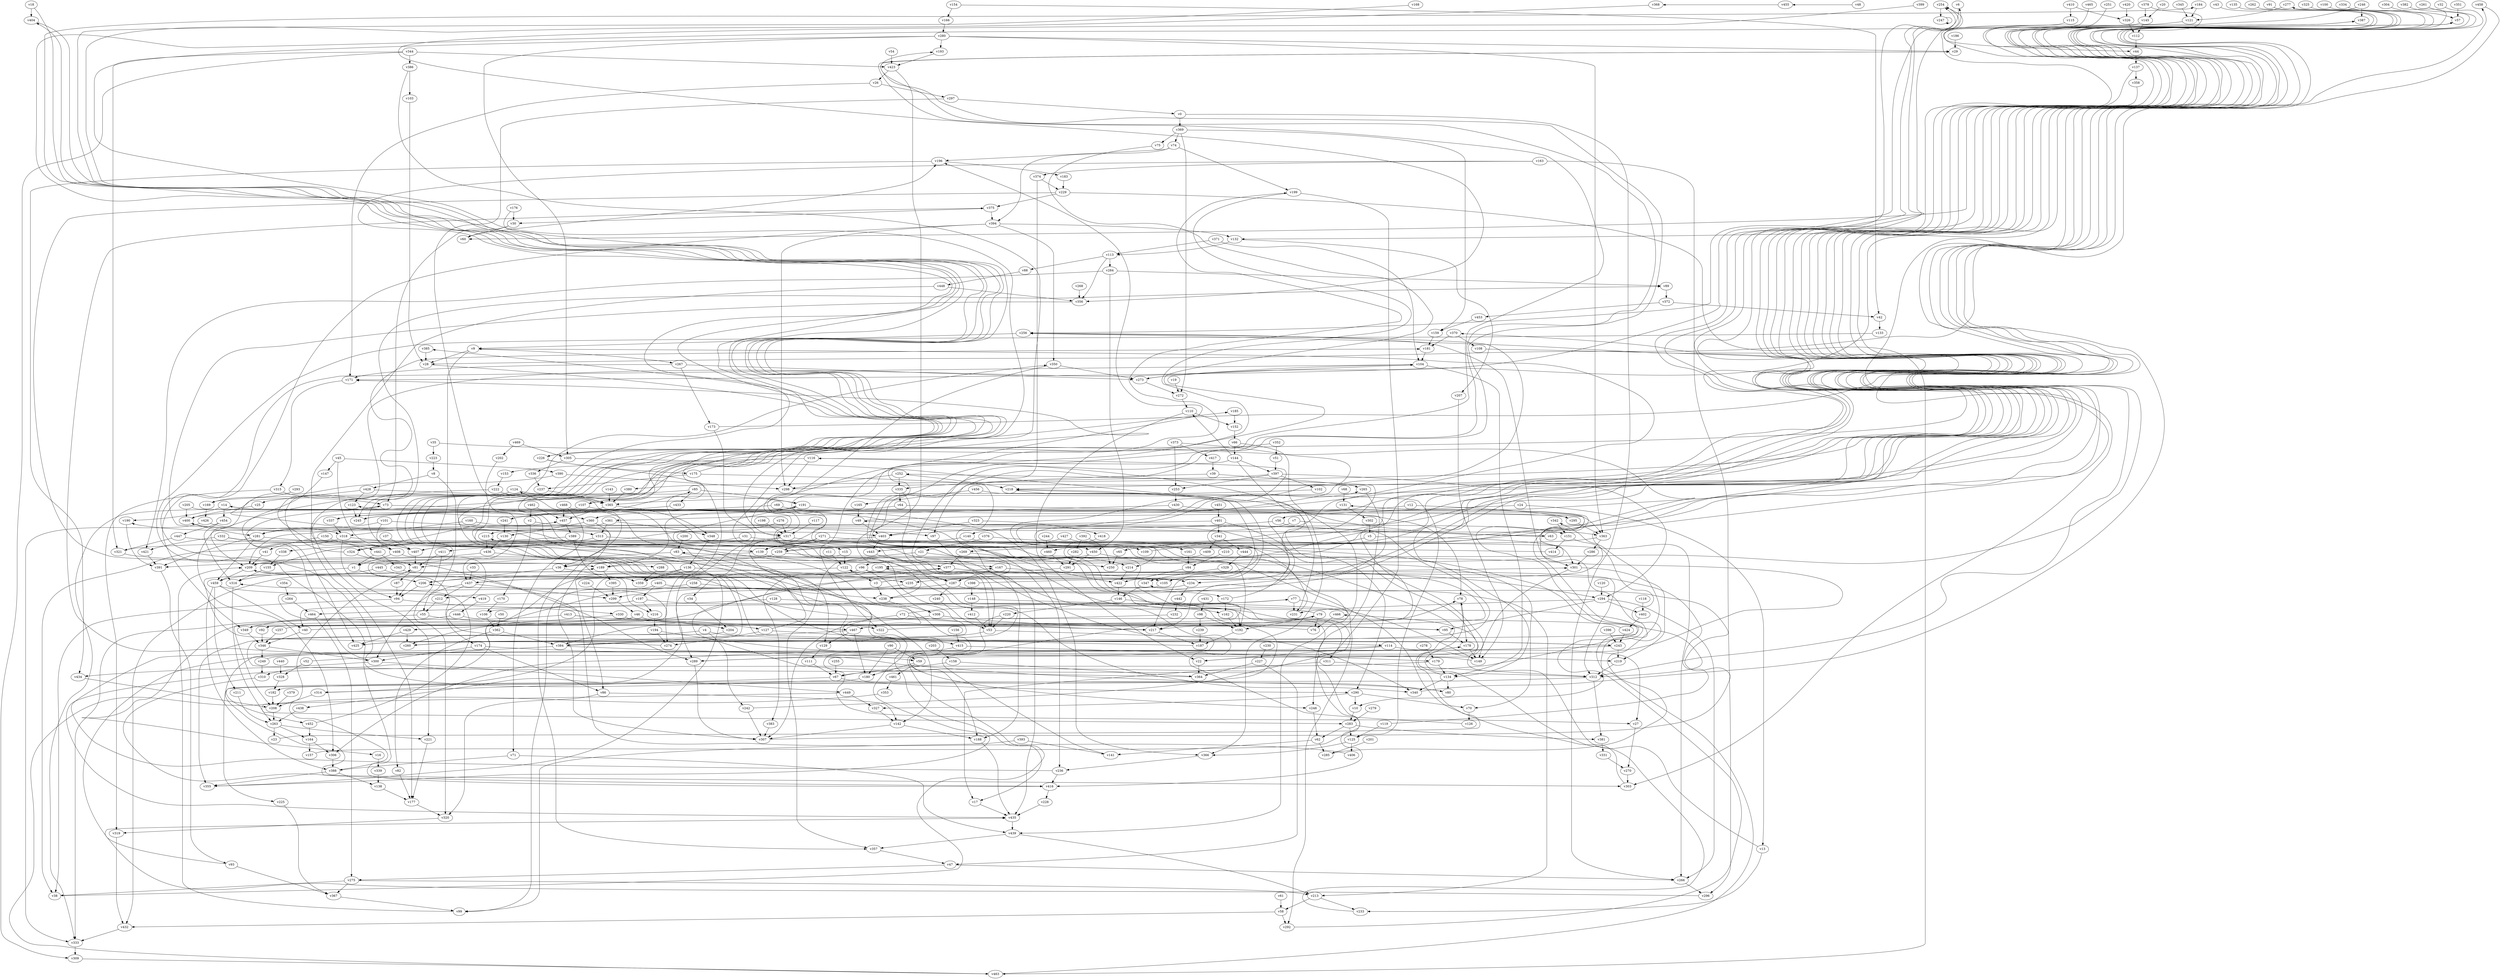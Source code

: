 // Benchmark game 703 - 470 vertices
// time_bound: 140
// targets: v335
digraph G {
    v0 [name="v0", player=0];
    v1 [name="v1", player=0];
    v2 [name="v2", player=0];
    v3 [name="v3", player=0];
    v4 [name="v4", player=0];
    v5 [name="v5", player=0];
    v6 [name="v6", player=0];
    v7 [name="v7", player=0];
    v8 [name="v8", player=1];
    v9 [name="v9", player=1];
    v10 [name="v10", player=1];
    v11 [name="v11", player=1];
    v12 [name="v12", player=0];
    v13 [name="v13", player=0];
    v14 [name="v14", player=1];
    v15 [name="v15", player=1];
    v16 [name="v16", player=1];
    v17 [name="v17", player=1];
    v18 [name="v18", player=0];
    v19 [name="v19", player=1];
    v20 [name="v20", player=0];
    v21 [name="v21", player=1];
    v22 [name="v22", player=1];
    v23 [name="v23", player=0];
    v24 [name="v24", player=1];
    v25 [name="v25", player=0];
    v26 [name="v26", player=0];
    v27 [name="v27", player=1];
    v28 [name="v28", player=0];
    v29 [name="v29", player=0];
    v30 [name="v30", player=0];
    v31 [name="v31", player=0];
    v32 [name="v32", player=0];
    v33 [name="v33", player=1];
    v34 [name="v34", player=1];
    v35 [name="v35", player=1];
    v36 [name="v36", player=0];
    v37 [name="v37", player=1];
    v38 [name="v38", player=1];
    v39 [name="v39", player=0];
    v40 [name="v40", player=1];
    v41 [name="v41", player=1];
    v42 [name="v42", player=0];
    v43 [name="v43", player=0];
    v44 [name="v44", player=1];
    v45 [name="v45", player=0];
    v46 [name="v46", player=1];
    v47 [name="v47", player=0];
    v48 [name="v48", player=0];
    v49 [name="v49", player=1];
    v50 [name="v50", player=0];
    v51 [name="v51", player=0];
    v52 [name="v52", player=0];
    v53 [name="v53", player=1];
    v54 [name="v54", player=1];
    v55 [name="v55", player=1];
    v56 [name="v56", player=0];
    v57 [name="v57", player=1];
    v58 [name="v58", player=1];
    v59 [name="v59", player=1];
    v60 [name="v60", player=1];
    v61 [name="v61", player=1];
    v62 [name="v62", player=1];
    v63 [name="v63", player=0];
    v64 [name="v64", player=0];
    v65 [name="v65", player=1];
    v66 [name="v66", player=0];
    v67 [name="v67", player=0];
    v68 [name="v68", player=1];
    v69 [name="v69", player=0];
    v70 [name="v70", player=1];
    v71 [name="v71", player=1];
    v72 [name="v72", player=0];
    v73 [name="v73", player=1];
    v74 [name="v74", player=1];
    v75 [name="v75", player=0];
    v76 [name="v76", player=0];
    v77 [name="v77", player=0];
    v78 [name="v78", player=0];
    v79 [name="v79", player=1];
    v80 [name="v80", player=1];
    v81 [name="v81", player=1];
    v82 [name="v82", player=0];
    v83 [name="v83", player=1];
    v84 [name="v84", player=0];
    v85 [name="v85", player=0];
    v86 [name="v86", player=1];
    v87 [name="v87", player=0];
    v88 [name="v88", player=1];
    v89 [name="v89", player=0];
    v90 [name="v90", player=1];
    v91 [name="v91", player=0];
    v92 [name="v92", player=0];
    v93 [name="v93", player=0];
    v94 [name="v94", player=0];
    v95 [name="v95", player=1];
    v96 [name="v96", player=1];
    v97 [name="v97", player=1];
    v98 [name="v98", player=0];
    v99 [name="v99", player=1];
    v100 [name="v100", player=0];
    v101 [name="v101", player=0];
    v102 [name="v102", player=0];
    v103 [name="v103", player=0];
    v104 [name="v104", player=1];
    v105 [name="v105", player=1];
    v106 [name="v106", player=0];
    v107 [name="v107", player=0];
    v108 [name="v108", player=0];
    v109 [name="v109", player=0];
    v110 [name="v110", player=1];
    v111 [name="v111", player=0];
    v112 [name="v112", player=0];
    v113 [name="v113", player=0];
    v114 [name="v114", player=0];
    v115 [name="v115", player=1];
    v116 [name="v116", player=0];
    v117 [name="v117", player=1];
    v118 [name="v118", player=1];
    v119 [name="v119", player=1];
    v120 [name="v120", player=0];
    v121 [name="v121", player=1];
    v122 [name="v122", player=1];
    v123 [name="v123", player=0];
    v124 [name="v124", player=0];
    v125 [name="v125", player=1];
    v126 [name="v126", player=1];
    v127 [name="v127", player=1];
    v128 [name="v128", player=1];
    v129 [name="v129", player=0];
    v130 [name="v130", player=1];
    v131 [name="v131", player=0];
    v132 [name="v132", player=1];
    v133 [name="v133", player=1];
    v134 [name="v134", player=0];
    v135 [name="v135", player=1];
    v136 [name="v136", player=0];
    v137 [name="v137", player=1];
    v138 [name="v138", player=0];
    v139 [name="v139", player=1];
    v140 [name="v140", player=1];
    v141 [name="v141", player=1];
    v142 [name="v142", player=1];
    v143 [name="v143", player=0];
    v144 [name="v144", player=1];
    v145 [name="v145", player=1];
    v146 [name="v146", player=0];
    v147 [name="v147", player=1];
    v148 [name="v148", player=1];
    v149 [name="v149", player=0];
    v150 [name="v150", player=0];
    v151 [name="v151", player=1];
    v152 [name="v152", player=0];
    v153 [name="v153", player=1];
    v154 [name="v154", player=0];
    v155 [name="v155", player=1];
    v156 [name="v156", player=0];
    v157 [name="v157", player=1];
    v158 [name="v158", player=0];
    v159 [name="v159", player=1];
    v160 [name="v160", player=0];
    v161 [name="v161", player=1];
    v162 [name="v162", player=0];
    v163 [name="v163", player=1];
    v164 [name="v164", player=0];
    v165 [name="v165", player=0];
    v166 [name="v166", player=0];
    v167 [name="v167", player=1];
    v168 [name="v168", player=1];
    v169 [name="v169", player=1];
    v170 [name="v170", player=1];
    v171 [name="v171", player=0];
    v172 [name="v172", player=1];
    v173 [name="v173", player=0];
    v174 [name="v174", player=1];
    v175 [name="v175", player=0];
    v176 [name="v176", player=1];
    v177 [name="v177", player=1];
    v178 [name="v178", player=1];
    v179 [name="v179", player=0];
    v180 [name="v180", player=1];
    v181 [name="v181", player=1];
    v182 [name="v182", player=0];
    v183 [name="v183", player=1];
    v184 [name="v184", player=0];
    v185 [name="v185", player=0];
    v186 [name="v186", player=0];
    v187 [name="v187", player=1];
    v188 [name="v188", player=1];
    v189 [name="v189", player=1];
    v190 [name="v190", player=0];
    v191 [name="v191", player=1];
    v192 [name="v192", player=1];
    v193 [name="v193", player=0];
    v194 [name="v194", player=0];
    v195 [name="v195", player=0];
    v196 [name="v196", player=0];
    v197 [name="v197", player=0];
    v198 [name="v198", player=1];
    v199 [name="v199", player=0];
    v200 [name="v200", player=0];
    v201 [name="v201", player=1];
    v202 [name="v202", player=1];
    v203 [name="v203", player=1];
    v204 [name="v204", player=1];
    v205 [name="v205", player=0];
    v206 [name="v206", player=1];
    v207 [name="v207", player=1];
    v208 [name="v208", player=1];
    v209 [name="v209", player=0];
    v210 [name="v210", player=1];
    v211 [name="v211", player=1];
    v212 [name="v212", player=1];
    v213 [name="v213", player=1];
    v214 [name="v214", player=0];
    v215 [name="v215", player=1];
    v216 [name="v216", player=0];
    v217 [name="v217", player=0];
    v218 [name="v218", player=0];
    v219 [name="v219", player=1];
    v220 [name="v220", player=1];
    v221 [name="v221", player=0];
    v222 [name="v222", player=0];
    v223 [name="v223", player=1];
    v224 [name="v224", player=1];
    v225 [name="v225", player=0];
    v226 [name="v226", player=1];
    v227 [name="v227", player=1];
    v228 [name="v228", player=0];
    v229 [name="v229", player=0];
    v230 [name="v230", player=0];
    v231 [name="v231", player=0];
    v232 [name="v232", player=0];
    v233 [name="v233", player=0];
    v234 [name="v234", player=0];
    v235 [name="v235", player=0];
    v236 [name="v236", player=0];
    v237 [name="v237", player=0];
    v238 [name="v238", player=0];
    v239 [name="v239", player=1];
    v240 [name="v240", player=0];
    v241 [name="v241", player=0];
    v242 [name="v242", player=1];
    v243 [name="v243", player=1];
    v244 [name="v244", player=0];
    v245 [name="v245", player=0];
    v246 [name="v246", player=1];
    v247 [name="v247", player=1];
    v248 [name="v248", player=0];
    v249 [name="v249", player=1];
    v250 [name="v250", player=1];
    v251 [name="v251", player=1];
    v252 [name="v252", player=1];
    v253 [name="v253", player=1];
    v254 [name="v254", player=0];
    v255 [name="v255", player=0];
    v256 [name="v256", player=1];
    v257 [name="v257", player=0];
    v258 [name="v258", player=0];
    v259 [name="v259", player=1];
    v260 [name="v260", player=1];
    v261 [name="v261", player=0];
    v262 [name="v262", player=0];
    v263 [name="v263", player=0];
    v264 [name="v264", player=0];
    v265 [name="v265", player=0];
    v266 [name="v266", player=1];
    v267 [name="v267", player=1];
    v268 [name="v268", player=1];
    v269 [name="v269", player=1];
    v270 [name="v270", player=0];
    v271 [name="v271", player=0];
    v272 [name="v272", player=0];
    v273 [name="v273", player=1];
    v274 [name="v274", player=0];
    v275 [name="v275", player=0];
    v276 [name="v276", player=1];
    v277 [name="v277", player=0];
    v278 [name="v278", player=1];
    v279 [name="v279", player=1];
    v280 [name="v280", player=1];
    v281 [name="v281", player=0];
    v282 [name="v282", player=0];
    v283 [name="v283", player=1];
    v284 [name="v284", player=1];
    v285 [name="v285", player=0];
    v286 [name="v286", player=1];
    v287 [name="v287", player=1];
    v288 [name="v288", player=0];
    v289 [name="v289", player=1];
    v290 [name="v290", player=1];
    v291 [name="v291", player=1];
    v292 [name="v292", player=1];
    v293 [name="v293", player=1];
    v294 [name="v294", player=1];
    v295 [name="v295", player=0];
    v296 [name="v296", player=1];
    v297 [name="v297", player=1];
    v298 [name="v298", player=0];
    v299 [name="v299", player=0];
    v300 [name="v300", player=1];
    v301 [name="v301", player=0];
    v302 [name="v302", player=1];
    v303 [name="v303", player=0];
    v304 [name="v304", player=0];
    v305 [name="v305", player=0];
    v306 [name="v306", player=0];
    v307 [name="v307", player=1];
    v308 [name="v308", player=0];
    v309 [name="v309", player=1];
    v310 [name="v310", player=1];
    v311 [name="v311", player=1];
    v312 [name="v312", player=0];
    v313 [name="v313", player=1];
    v314 [name="v314", player=1];
    v315 [name="v315", player=1];
    v316 [name="v316", player=0];
    v317 [name="v317", player=1];
    v318 [name="v318", player=1];
    v319 [name="v319", player=1];
    v320 [name="v320", player=1];
    v321 [name="v321", player=0];
    v322 [name="v322", player=0];
    v323 [name="v323", player=0];
    v324 [name="v324", player=0];
    v325 [name="v325", player=0];
    v326 [name="v326", player=1];
    v327 [name="v327", player=0];
    v328 [name="v328", player=0];
    v329 [name="v329", player=0];
    v330 [name="v330", player=0];
    v331 [name="v331", player=1];
    v332 [name="v332", player=1];
    v333 [name="v333", player=0];
    v334 [name="v334", player=1];
    v335 [name="v335", player=1, target=1];
    v336 [name="v336", player=1];
    v337 [name="v337", player=1];
    v338 [name="v338", player=0];
    v339 [name="v339", player=1];
    v340 [name="v340", player=1];
    v341 [name="v341", player=1];
    v342 [name="v342", player=1];
    v343 [name="v343", player=0];
    v344 [name="v344", player=0];
    v345 [name="v345", player=0];
    v346 [name="v346", player=1];
    v347 [name="v347", player=1];
    v348 [name="v348", player=0];
    v349 [name="v349", player=0];
    v350 [name="v350", player=0];
    v351 [name="v351", player=1];
    v352 [name="v352", player=0];
    v353 [name="v353", player=1];
    v354 [name="v354", player=1];
    v355 [name="v355", player=1];
    v356 [name="v356", player=0];
    v357 [name="v357", player=0];
    v358 [name="v358", player=1];
    v359 [name="v359", player=0];
    v360 [name="v360", player=1];
    v361 [name="v361", player=0];
    v362 [name="v362", player=0];
    v363 [name="v363", player=0];
    v364 [name="v364", player=1];
    v365 [name="v365", player=0];
    v366 [name="v366", player=0];
    v367 [name="v367", player=0];
    v368 [name="v368", player=0];
    v369 [name="v369", player=0];
    v370 [name="v370", player=1];
    v371 [name="v371", player=1];
    v372 [name="v372", player=0];
    v373 [name="v373", player=0];
    v374 [name="v374", player=1];
    v375 [name="v375", player=1];
    v376 [name="v376", player=0];
    v377 [name="v377", player=0];
    v378 [name="v378", player=0];
    v379 [name="v379", player=0];
    v380 [name="v380", player=0];
    v381 [name="v381", player=1];
    v382 [name="v382", player=1];
    v383 [name="v383", player=1];
    v384 [name="v384", player=0];
    v385 [name="v385", player=0];
    v386 [name="v386", player=1];
    v387 [name="v387", player=0];
    v388 [name="v388", player=1];
    v389 [name="v389", player=1];
    v390 [name="v390", player=0];
    v391 [name="v391", player=0];
    v392 [name="v392", player=1];
    v393 [name="v393", player=1];
    v394 [name="v394", player=1];
    v395 [name="v395", player=0];
    v396 [name="v396", player=1];
    v397 [name="v397", player=0];
    v398 [name="v398", player=0];
    v399 [name="v399", player=0];
    v400 [name="v400", player=0];
    v401 [name="v401", player=1];
    v402 [name="v402", player=1];
    v403 [name="v403", player=1];
    v404 [name="v404", player=0];
    v405 [name="v405", player=1];
    v406 [name="v406", player=1];
    v407 [name="v407", player=1];
    v408 [name="v408", player=0];
    v409 [name="v409", player=1];
    v410 [name="v410", player=0];
    v411 [name="v411", player=0];
    v412 [name="v412", player=1];
    v413 [name="v413", player=0];
    v414 [name="v414", player=1];
    v415 [name="v415", player=0];
    v416 [name="v416", player=1];
    v417 [name="v417", player=1];
    v418 [name="v418", player=0];
    v419 [name="v419", player=0];
    v420 [name="v420", player=1];
    v421 [name="v421", player=0];
    v422 [name="v422", player=1];
    v423 [name="v423", player=1];
    v424 [name="v424", player=1];
    v425 [name="v425", player=0];
    v426 [name="v426", player=1];
    v427 [name="v427", player=1];
    v428 [name="v428", player=1];
    v429 [name="v429", player=1];
    v430 [name="v430", player=0];
    v431 [name="v431", player=0];
    v432 [name="v432", player=1];
    v433 [name="v433", player=0];
    v434 [name="v434", player=1];
    v435 [name="v435", player=1];
    v436 [name="v436", player=1];
    v437 [name="v437", player=0];
    v438 [name="v438", player=0];
    v439 [name="v439", player=1];
    v440 [name="v440", player=0];
    v441 [name="v441", player=0];
    v442 [name="v442", player=0];
    v443 [name="v443", player=0];
    v444 [name="v444", player=0];
    v445 [name="v445", player=0];
    v446 [name="v446", player=1];
    v447 [name="v447", player=0];
    v448 [name="v448", player=0];
    v449 [name="v449", player=1];
    v450 [name="v450", player=1];
    v451 [name="v451", player=0];
    v452 [name="v452", player=1];
    v453 [name="v453", player=1];
    v454 [name="v454", player=1];
    v455 [name="v455", player=0];
    v456 [name="v456", player=0];
    v457 [name="v457", player=0];
    v458 [name="v458", player=1];
    v459 [name="v459", player=0];
    v460 [name="v460", player=0];
    v461 [name="v461", player=0];
    v462 [name="v462", player=0];
    v463 [name="v463", player=1];
    v464 [name="v464", player=1];
    v465 [name="v465", player=0];
    v466 [name="v466", player=0];
    v467 [name="v467", player=0];
    v468 [name="v468", player=1];
    v469 [name="v469", player=0];

    v0 -> v369;
    v1 -> v206;
    v2 -> v384 [constraint="t >= 3"];
    v3 -> v199 [constraint="t < 8"];
    v4 -> v242;
    v5 -> v65;
    v6 -> v256 [constraint="t >= 4"];
    v7 -> v140;
    v8 -> v428;
    v9 -> v267;
    v10 -> v283;
    v11 -> v122;
    v12 -> v295;
    v13 -> v466 [constraint="t < 12"];
    v14 -> v454;
    v15 -> v243 [constraint="t mod 3 == 2"];
    v16 -> v339;
    v17 -> v435;
    v18 -> v27 [constraint="t >= 4"];
    v19 -> v272;
    v20 -> v145;
    v21 -> v357;
    v22 -> v364;
    v23 -> v265 [constraint="t < 9"];
    v24 -> v13;
    v25 -> v400 [constraint="t mod 3 == 0"];
    v26 -> v297;
    v27 -> v270;
    v28 -> v355 [constraint="t mod 2 == 1"];
    v29 -> v416 [constraint="t mod 5 == 0"];
    v30 -> v60;
    v31 -> v407;
    v32 -> v209 [constraint="t >= 2"];
    v33 -> v437;
    v34 -> v204;
    v35 -> v269 [constraint="t >= 3"];
    v36 -> v206;
    v37 -> v407;
    v38 -> v14 [constraint="t mod 4 == 1"];
    v39 -> v335;
    v40 -> v377 [constraint="t < 12"];
    v41 -> v209;
    v42 -> v133;
    v43 -> v238 [constraint="t mod 3 == 0"];
    v44 -> v137;
    v45 -> v147;
    v46 -> v322;
    v47 -> v266;
    v48 -> v455 [constraint="t < 5"];
    v49 -> v254 [constraint="t >= 5"];
    v50 -> v362;
    v51 -> v397;
    v52 -> v301 [constraint="t < 6"];
    v53 -> v340;
    v54 -> v423;
    v55 -> v208;
    v56 -> v403;
    v57 -> v337 [constraint="t >= 1"];
    v58 -> v432;
    v59 -> v180;
    v60 -> v196;
    v61 -> v58;
    v62 -> v141;
    v63 -> v218 [constraint="t mod 4 == 1"];
    v64 -> v78;
    v65 -> v250;
    v66 -> v366;
    v67 -> v290;
    v68 -> v131;
    v69 -> v366;
    v70 -> v126;
    v71 -> v388;
    v72 -> v77 [constraint="t < 6"];
    v73 -> v333 [constraint="t >= 4"];
    v74 -> v196;
    v75 -> v226 [constraint="t >= 5"];
    v76 -> v385 [constraint="t mod 4 == 3"];
    v77 -> v106;
    v78 -> v178;
    v79 -> v124 [constraint="t >= 3"];
    v80 -> v104 [constraint="t < 7"];
    v81 -> v87;
    v82 -> v177;
    v83 -> v81;
    v84 -> v422;
    v85 -> v191;
    v86 -> v320;
    v87 -> v94;
    v88 -> v448;
    v89 -> v372;
    v90 -> v59;
    v91 -> v65 [constraint="t >= 2"];
    v92 -> v206 [constraint="t >= 5"];
    v93 -> v435 [constraint="t < 6"];
    v94 -> v330;
    v95 -> v178;
    v96 -> v437;
    v97 -> v188;
    v98 -> v192 [constraint="t < 15"];
    v99 -> v209;
    v100 -> v171 [constraint="t < 6"];
    v101 -> v408;
    v102 -> v313 [constraint="t >= 3"];
    v103 -> v28;
    v104 -> v134;
    v105 -> v438 [constraint="t >= 4"];
    v106 -> v362;
    v107 -> v245;
    v108 -> v96 [constraint="t >= 2"];
    v109 -> v254 [constraint="t >= 1"];
    v110 -> v22;
    v111 -> v67;
    v112 -> v44;
    v113 -> v88;
    v114 -> v248 [constraint="t < 11"];
    v115 -> v380 [constraint="t mod 2 == 0"];
    v116 -> v153;
    v117 -> v317;
    v118 -> v402;
    v119 -> v195 [constraint="t < 6"];
    v120 -> v294;
    v121 -> v260 [constraint="t >= 5"];
    v122 -> v432;
    v123 -> v245;
    v124 -> v245;
    v125 -> v406;
    v126 -> v171 [constraint="t >= 2"];
    v127 -> v209;
    v128 -> v464;
    v129 -> v111;
    v130 -> v436;
    v131 -> v425 [constraint="t >= 4"];
    v132 -> v113;
    v133 -> v416 [constraint="t mod 2 == 1"];
    v134 -> v78 [constraint="t mod 3 == 2"];
    v135 -> v238 [constraint="t >= 4"];
    v136 -> v235;
    v137 -> v321 [constraint="t >= 5"];
    v138 -> v177;
    v139 -> v167;
    v140 -> v407;
    v141 -> v79 [constraint="t mod 3 == 2"];
    v142 -> v307;
    v143 -> v365;
    v144 -> v231;
    v145 -> v218 [constraint="t < 9"];
    v146 -> v220;
    v147 -> v425;
    v148 -> v67 [constraint="t < 8"];
    v149 -> v375 [constraint="t < 11"];
    v150 -> v441;
    v151 -> v10 [constraint="t < 13"];
    v152 -> v66;
    v153 -> v222;
    v154 -> v42;
    v155 -> v316;
    v156 -> v415;
    v157 -> v29 [constraint="t < 11"];
    v158 -> v364;
    v159 -> v181;
    v160 -> v318;
    v161 -> v84;
    v162 -> v192;
    v163 -> v403 [constraint="t >= 3"];
    v164 -> v306;
    v165 -> v49;
    v166 -> v280;
    v167 -> v105;
    v168 -> v107 [constraint="t >= 4"];
    v169 -> v426;
    v170 -> v106;
    v171 -> v315;
    v172 -> v49 [constraint="t mod 4 == 0"];
    v173 -> v57 [constraint="t mod 3 == 1"];
    v174 -> v80 [constraint="t mod 5 == 3"];
    v175 -> v404 [constraint="t < 8"];
    v176 -> v467 [constraint="t >= 5"];
    v177 -> v320;
    v178 -> v149;
    v179 -> v435 [constraint="t < 13"];
    v180 -> v452 [constraint="t mod 3 == 0"];
    v181 -> v104;
    v182 -> v208;
    v183 -> v229;
    v184 -> v121;
    v185 -> v152;
    v186 -> v29;
    v187 -> v184 [constraint="t < 8"];
    v188 -> v435;
    v189 -> v395;
    v190 -> v391;
    v191 -> v340 [constraint="t mod 5 == 2"];
    v192 -> v187;
    v193 -> v423;
    v194 -> v219 [constraint="t >= 2"];
    v195 -> v383;
    v196 -> v183;
    v197 -> v216;
    v198 -> v317;
    v199 -> v450 [constraint="t >= 5"];
    v200 -> v83;
    v201 -> v285;
    v202 -> v437;
    v203 -> v158;
    v204 -> v312 [constraint="t mod 2 == 0"];
    v205 -> v437 [constraint="t mod 3 == 1"];
    v206 -> v94;
    v207 -> v149;
    v208 -> v263;
    v209 -> v234;
    v210 -> v21 [constraint="t < 7"];
    v211 -> v263;
    v212 -> v55;
    v213 -> v233;
    v214 -> v422;
    v215 -> v436;
    v216 -> v194;
    v217 -> v187;
    v218 -> v22 [constraint="t >= 2"];
    v219 -> v312;
    v220 -> v188 [constraint="t < 14"];
    v221 -> v177;
    v222 -> v365;
    v223 -> v8;
    v224 -> v299;
    v225 -> v367;
    v226 -> v274;
    v227 -> v364;
    v228 -> v435;
    v229 -> v189 [constraint="t mod 4 == 0"];
    v230 -> v227;
    v231 -> v9 [constraint="t >= 2"];
    v232 -> v16 [constraint="t >= 5"];
    v233 -> v254 [constraint="t >= 3"];
    v234 -> v95 [constraint="t mod 5 == 1"];
    v235 -> v310 [constraint="t >= 5"];
    v236 -> v178 [constraint="t >= 4"];
    v237 -> v365;
    v238 -> v308;
    v239 -> v187;
    v240 -> v53;
    v241 -> v256 [constraint="t mod 5 == 2"];
    v242 -> v196 [constraint="t < 15"];
    v243 -> v306 [constraint="t mod 2 == 1"];
    v244 -> v460;
    v245 -> v85 [constraint="t < 14"];
    v246 -> v134 [constraint="t < 12"];
    v247 -> v247 [constraint="t < 14"];
    v248 -> v62;
    v249 -> v83 [constraint="t < 10"];
    v250 -> v277 [constraint="t < 13"];
    v251 -> v44 [constraint="t mod 3 == 1"];
    v252 -> v298;
    v253 -> v430;
    v254 -> v247;
    v255 -> v67;
    v256 -> v301;
    v257 -> v252 [constraint="t < 12"];
    v258 -> v238;
    v259 -> v387 [constraint="t mod 3 == 2"];
    v260 -> v191 [constraint="t >= 3"];
    v261 -> v312 [constraint="t >= 5"];
    v262 -> v215 [constraint="t < 8"];
    v263 -> v23;
    v264 -> v464;
    v265 -> v248;
    v266 -> v296;
    v267 -> v173;
    v268 -> v356;
    v269 -> v250;
    v270 -> v303;
    v271 -> v259;
    v272 -> v110;
    v273 -> v6 [constraint="t >= 3"];
    v274 -> v189 [constraint="t < 6"];
    v275 -> v367;
    v276 -> v324 [constraint="t < 15"];
    v277 -> v121 [constraint="t < 13"];
    v278 -> v179;
    v279 -> v283;
    v280 -> v193;
    v281 -> v407;
    v282 -> v291;
    v283 -> v381;
    v284 -> v450;
    v285 -> v57 [constraint="t >= 5"];
    v286 -> v301;
    v287 -> v213;
    v288 -> v359;
    v289 -> v307;
    v290 -> v10;
    v291 -> v314 [constraint="t >= 3"];
    v292 -> v131 [constraint="t < 9"];
    v293 -> v169;
    v294 -> v231;
    v295 -> v363;
    v296 -> v178 [constraint="t >= 3"];
    v297 -> v36;
    v298 -> v370 [constraint="t >= 3"];
    v299 -> v46;
    v300 -> v449;
    v301 -> v149;
    v302 -> v5;
    v303 -> v116 [constraint="t >= 5"];
    v304 -> v57;
    v305 -> v336;
    v306 -> v388;
    v307 -> v347 [constraint="t mod 2 == 1"];
    v308 -> v95;
    v309 -> v463;
    v310 -> v416 [constraint="t >= 1"];
    v311 -> v17;
    v312 -> v303 [constraint="t mod 5 == 4"];
    v313 -> v15;
    v314 -> v208;
    v315 -> v319;
    v316 -> v263;
    v317 -> v34;
    v318 -> v139;
    v319 -> v432;
    v320 -> v319 [constraint="t >= 5"];
    v321 -> v17 [constraint="t < 5"];
    v322 -> v78 [constraint="t mod 2 == 1"];
    v323 -> v418;
    v324 -> v181 [constraint="t >= 1"];
    v325 -> v460 [constraint="t >= 1"];
    v326 -> v112;
    v327 -> v142;
    v328 -> v182;
    v329 -> v347;
    v330 -> v467;
    v331 -> v270;
    v332 -> v235 [constraint="t >= 4"];
    v333 -> v309;
    v334 -> v132 [constraint="t < 8"];
    v335 -> v53;
    v336 -> v237;
    v337 -> v256 [constraint="t >= 4"];
    v338 -> v155;
    v339 -> v138;
    v340 -> v458 [constraint="t < 10"];
    v341 -> v409;
    v342 -> v151;
    v343 -> v217 [constraint="t mod 4 == 1"];
    v344 -> v289 [constraint="t >= 5"];
    v345 -> v121;
    v346 -> v249;
    v347 -> v146;
    v348 -> v136;
    v349 -> v193 [constraint="t < 12"];
    v350 -> v273;
    v351 -> v57;
    v352 -> v114 [constraint="t mod 4 == 2"];
    v353 -> v463 [constraint="t < 11"];
    v354 -> v264;
    v355 -> v457 [constraint="t >= 2"];
    v356 -> v317 [constraint="t mod 2 == 1"];
    v357 -> v47;
    v358 -> v36 [constraint="t >= 1"];
    v359 -> v190 [constraint="t mod 2 == 0"];
    v360 -> v357;
    v361 -> v348;
    v362 -> v82;
    v363 -> v155 [constraint="t >= 2"];
    v364 -> v167 [constraint="t < 6"];
    v365 -> v457;
    v366 -> v236;
    v367 -> v99;
    v368 -> v107 [constraint="t < 5"];
    v369 -> v75;
    v370 -> v181;
    v371 -> v113;
    v372 -> v42;
    v373 -> v92 [constraint="t mod 4 == 2"];
    v374 -> v229;
    v375 -> v30;
    v376 -> v259;
    v377 -> v206;
    v378 -> v60 [constraint="t < 14"];
    v379 -> v208;
    v380 -> v365;
    v381 -> v331;
    v382 -> v303 [constraint="t < 14"];
    v383 -> v307;
    v384 -> v59;
    v385 -> v28;
    v386 -> v363 [constraint="t mod 4 == 1"];
    v387 -> v365 [constraint="t < 13"];
    v388 -> v81 [constraint="t >= 2"];
    v389 -> v359;
    v390 -> v298;
    v391 -> v93;
    v392 -> v250;
    v393 -> v141;
    v394 -> v350;
    v395 -> v299;
    v396 -> v243;
    v397 -> v294;
    v398 -> v342 [constraint="t < 14"];
    v399 -> v356 [constraint="t >= 2"];
    v400 -> v185 [constraint="t mod 3 == 1"];
    v401 -> v209;
    v402 -> v424;
    v403 -> v443;
    v404 -> v324 [constraint="t mod 2 == 0"];
    v405 -> v212;
    v406 -> v104 [constraint="t < 15"];
    v407 -> v81;
    v408 -> v1;
    v409 -> v195 [constraint="t < 10"];
    v410 -> v115;
    v411 -> v320;
    v412 -> v53;
    v413 -> v312 [constraint="t mod 3 == 2"];
    v414 -> v89 [constraint="t < 13"];
    v415 -> v179;
    v416 -> v228;
    v417 -> v39;
    v418 -> v182 [constraint="t >= 5"];
    v419 -> v446;
    v420 -> v326;
    v421 -> v391;
    v422 -> v146;
    v423 -> v287;
    v424 -> v215 [constraint="t >= 2"];
    v425 -> v400 [constraint="t >= 4"];
    v426 -> v333;
    v427 -> v109;
    v428 -> v365;
    v429 -> v260;
    v430 -> v363;
    v431 -> v98;
    v432 -> v333;
    v433 -> v245 [constraint="t < 14"];
    v434 -> v208 [constraint="t < 9"];
    v435 -> v439;
    v436 -> v288;
    v437 -> v299;
    v438 -> v263;
    v439 -> v213;
    v440 -> v328;
    v441 -> v343;
    v442 -> v232;
    v443 -> v377;
    v444 -> v329;
    v445 -> v350 [constraint="t mod 5 == 0"];
    v446 -> v127;
    v447 -> v321;
    v448 -> v356;
    v449 -> v283 [constraint="t mod 4 == 3"];
    v450 -> v189;
    v451 -> v401;
    v452 -> v316 [constraint="t < 14"];
    v453 -> v159;
    v454 -> v447;
    v455 -> v368 [constraint="t >= 3"];
    v456 -> v125;
    v457 -> v389;
    v458 -> v28 [constraint="t >= 5"];
    v459 -> v40 [constraint="t >= 4"];
    v460 -> v291;
    v461 -> v353;
    v462 -> v2;
    v463 -> v123 [constraint="t mod 3 == 2"];
    v464 -> v275;
    v465 -> v226 [constraint="t >= 4"];
    v466 -> v76;
    v467 -> v129;
    v468 -> v189;
    v469 -> v305;
    v252 -> v335;
    v174 -> v86;
    v290 -> v327;
    v72 -> v217;
    v275 -> v38;
    v392 -> v282;
    v361 -> v313;
    v452 -> v164;
    v101 -> v97;
    v101 -> v281;
    v151 -> v414;
    v148 -> v412;
    v21 -> v214;
    v318 -> v38;
    v344 -> v423;
    v127 -> v415;
    v191 -> v295;
    v397 -> v97;
    v423 -> v26;
    v300 -> v434;
    v450 -> v70;
    v142 -> v188;
    v259 -> v192;
    v116 -> v298;
    v377 -> v294;
    v371 -> v104;
    v131 -> v302;
    v344 -> v309;
    v388 -> v355;
    v468 -> v71;
    v403 -> v139;
    v275 -> v213;
    v287 -> v299;
    v136 -> v359;
    v36 -> v216;
    v450 -> v291;
    v315 -> v73;
    v372 -> v453;
    v179 -> v134;
    v448 -> v221;
    v287 -> v240;
    v410 -> v326;
    v197 -> v40;
    v104 -> v273;
    v196 -> v434;
    v96 -> v308;
    v24 -> v56;
    v14 -> v190;
    v459 -> v211;
    v0 -> v266;
    v195 -> v287;
    v107 -> v435;
    v352 -> v51;
    v46 -> v429;
    v373 -> v253;
    v361 -> v281;
    v47 -> v275;
    v389 -> v324;
    v213 -> v58;
    v349 -> v346;
    v31 -> v422;
    v96 -> v312;
    v430 -> v361;
    v8 -> v55;
    v74 -> v199;
    v267 -> v171;
    v144 -> v110;
    v67 -> v314;
    v58 -> v292;
    v388 -> v138;
    v59 -> v461;
    v429 -> v425;
    v318 -> v94;
    v238 -> v122;
    v234 -> v442;
    v341 -> v444;
    v249 -> v310;
    v317 -> v266;
    v150 -> v41;
    v400 -> v281;
    v92 -> v346;
    v77 -> v231;
    v446 -> v349;
    v69 -> v360;
    v467 -> v180;
    v139 -> v36;
    v114 -> v27;
    v273 -> v272;
    v258 -> v99;
    v7 -> v151;
    v263 -> v164;
    v64 -> v241;
    v437 -> v300;
    v375 -> v394;
    v53 -> v384;
    v72 -> v307;
    v144 -> v397;
    v175 -> v236;
    v294 -> v402;
    v49 -> v403;
    v308 -> v384;
    v26 -> v171;
    v413 -> v217;
    v146 -> v192;
    v110 -> v152;
    v280 -> v29;
    v236 -> v416;
    v436 -> v209;
    v210 -> v84;
    v428 -> v25;
    v332 -> v408;
    v313 -> v338;
    v85 -> v433;
    v4 -> v243;
    v199 -> v311;
    v77 -> v292;
    v4 -> v355;
    v312 -> v381;
    v280 -> v363;
    v160 -> v307;
    v373 -> v417;
    v445 -> v316;
    v267 -> v273;
    v229 -> v375;
    v116 -> v439;
    v337 -> v318;
    v9 -> v28;
    v114 -> v22;
    v30 -> v73;
    v426 -> v318;
    v323 -> v403;
    v113 -> v284;
    v390 -> v209;
    v413 -> v333;
    v205 -> v400;
    v137 -> v358;
    v462 -> v457;
    v362 -> v384;
    v83 -> v142;
    v62 -> v285;
    v176 -> v30;
    v194 -> v274;
    v330 -> v260;
    v93 -> v367;
    v447 -> v408;
    v241 -> v130;
    v113 -> v356;
    v191 -> v177;
    v283 -> v125;
    v384 -> v225;
    v73 -> v360;
    v393 -> v99;
    v35 -> v223;
    v350 -> v317;
    v18 -> v404;
    v144 -> v322;
    v74 -> v394;
    v45 -> v390;
    v66 -> v144;
    v427 -> v443;
    v281 -> v391;
    v324 -> v81;
    v12 -> v234;
    v297 -> v0;
    v397 -> v102;
    v271 -> v214;
    v259 -> v391;
    v242 -> v307;
    v14 -> v129;
    v13 -> v233;
    v9 -> v94;
    v163 -> v374;
    v134 -> v340;
    v363 -> v286;
    v300 -> v73;
    v294 -> v95;
    v335 -> v64;
    v71 -> v439;
    v439 -> v357;
    v164 -> v157;
    v39 -> v265;
    v218 -> v105;
    v263 -> v221;
    v163 -> v296;
    v222 -> v306;
    v374 -> v53;
    v459 -> v419;
    v459 -> v388;
    v346 -> v300;
    v437 -> v212;
    v15 -> v122;
    v411 -> v81;
    v394 -> v349;
    v227 -> v47;
    v197 -> v149;
    v311 -> v312;
    v79 -> v76;
    v369 -> v74;
    v158 -> v67;
    v167 -> v287;
    v122 -> v3;
    v424 -> v243;
    v85 -> v169;
    v257 -> v346;
    v52 -> v328;
    v140 -> v290;
    v369 -> v159;
    v90 -> v180;
    v269 -> v377;
    v284 -> v421;
    v281 -> v459;
    v441 -> v1;
    v394 -> v132;
    v449 -> v327;
    v2 -> v170;
    v154 -> v166;
    v252 -> v218;
    v56 -> v63;
    v456 -> v165;
    v445 -> v289;
    v469 -> v202;
    v394 -> v298;
    v172 -> v162;
    v405 -> v197;
    v132 -> v207;
    v284 -> v89;
    v79 -> v192;
    v454 -> v316;
    v124 -> v191;
    v229 -> v463;
    v332 -> v421;
    v174 -> v300;
    v1 -> v459;
    v5 -> v301;
    v45 -> v407;
    v294 -> v266;
    v175 -> v237;
    v360 -> v130;
    v276 -> v317;
    v290 -> v70;
    v415 -> v289;
    v246 -> v387;
    v226 -> v175;
    v370 -> v108;
    v119 -> v125;
    v271 -> v139;
    v376 -> v161;
    v98 -> v239;
    v401 -> v341;
    v280 -> v305;
    v55 -> v204;
    v94 -> v38;
    v256 -> v9;
    v405 -> v172;
    v128 -> v162;
    v125 -> v366;
    v467 -> v384;
    v428 -> v123;
    v40 -> v346;
    v127 -> v274;
    v378 -> v145;
    v305 -> v217;
    v220 -> v53;
    v280 -> v321;
    v386 -> v103;
    v209 -> v459;
    v468 -> v457;
    v365 -> v348;
    v3 -> v238;
    v397 -> v253;
    v134 -> v80;
    v369 -> v272;
    v401 -> v217;
    v86 -> v142;
    v136 -> v86;
    v243 -> v219;
    v408 -> v174;
    v301 -> v219;
    v145 -> v112;
    v398 -> v148;
    v173 -> v289;
    v283 -> v62;
    v344 -> v386;
    v317 -> v411;
}
